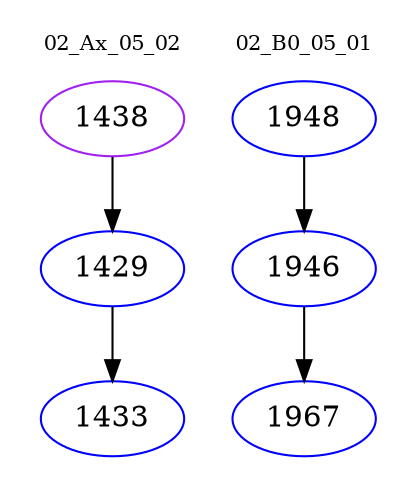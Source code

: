 digraph{
subgraph cluster_0 {
color = white
label = "02_Ax_05_02";
fontsize=10;
T0_1438 [label="1438", color="purple"]
T0_1438 -> T0_1429 [color="black"]
T0_1429 [label="1429", color="blue"]
T0_1429 -> T0_1433 [color="black"]
T0_1433 [label="1433", color="blue"]
}
subgraph cluster_1 {
color = white
label = "02_B0_05_01";
fontsize=10;
T1_1948 [label="1948", color="blue"]
T1_1948 -> T1_1946 [color="black"]
T1_1946 [label="1946", color="blue"]
T1_1946 -> T1_1967 [color="black"]
T1_1967 [label="1967", color="blue"]
}
}
